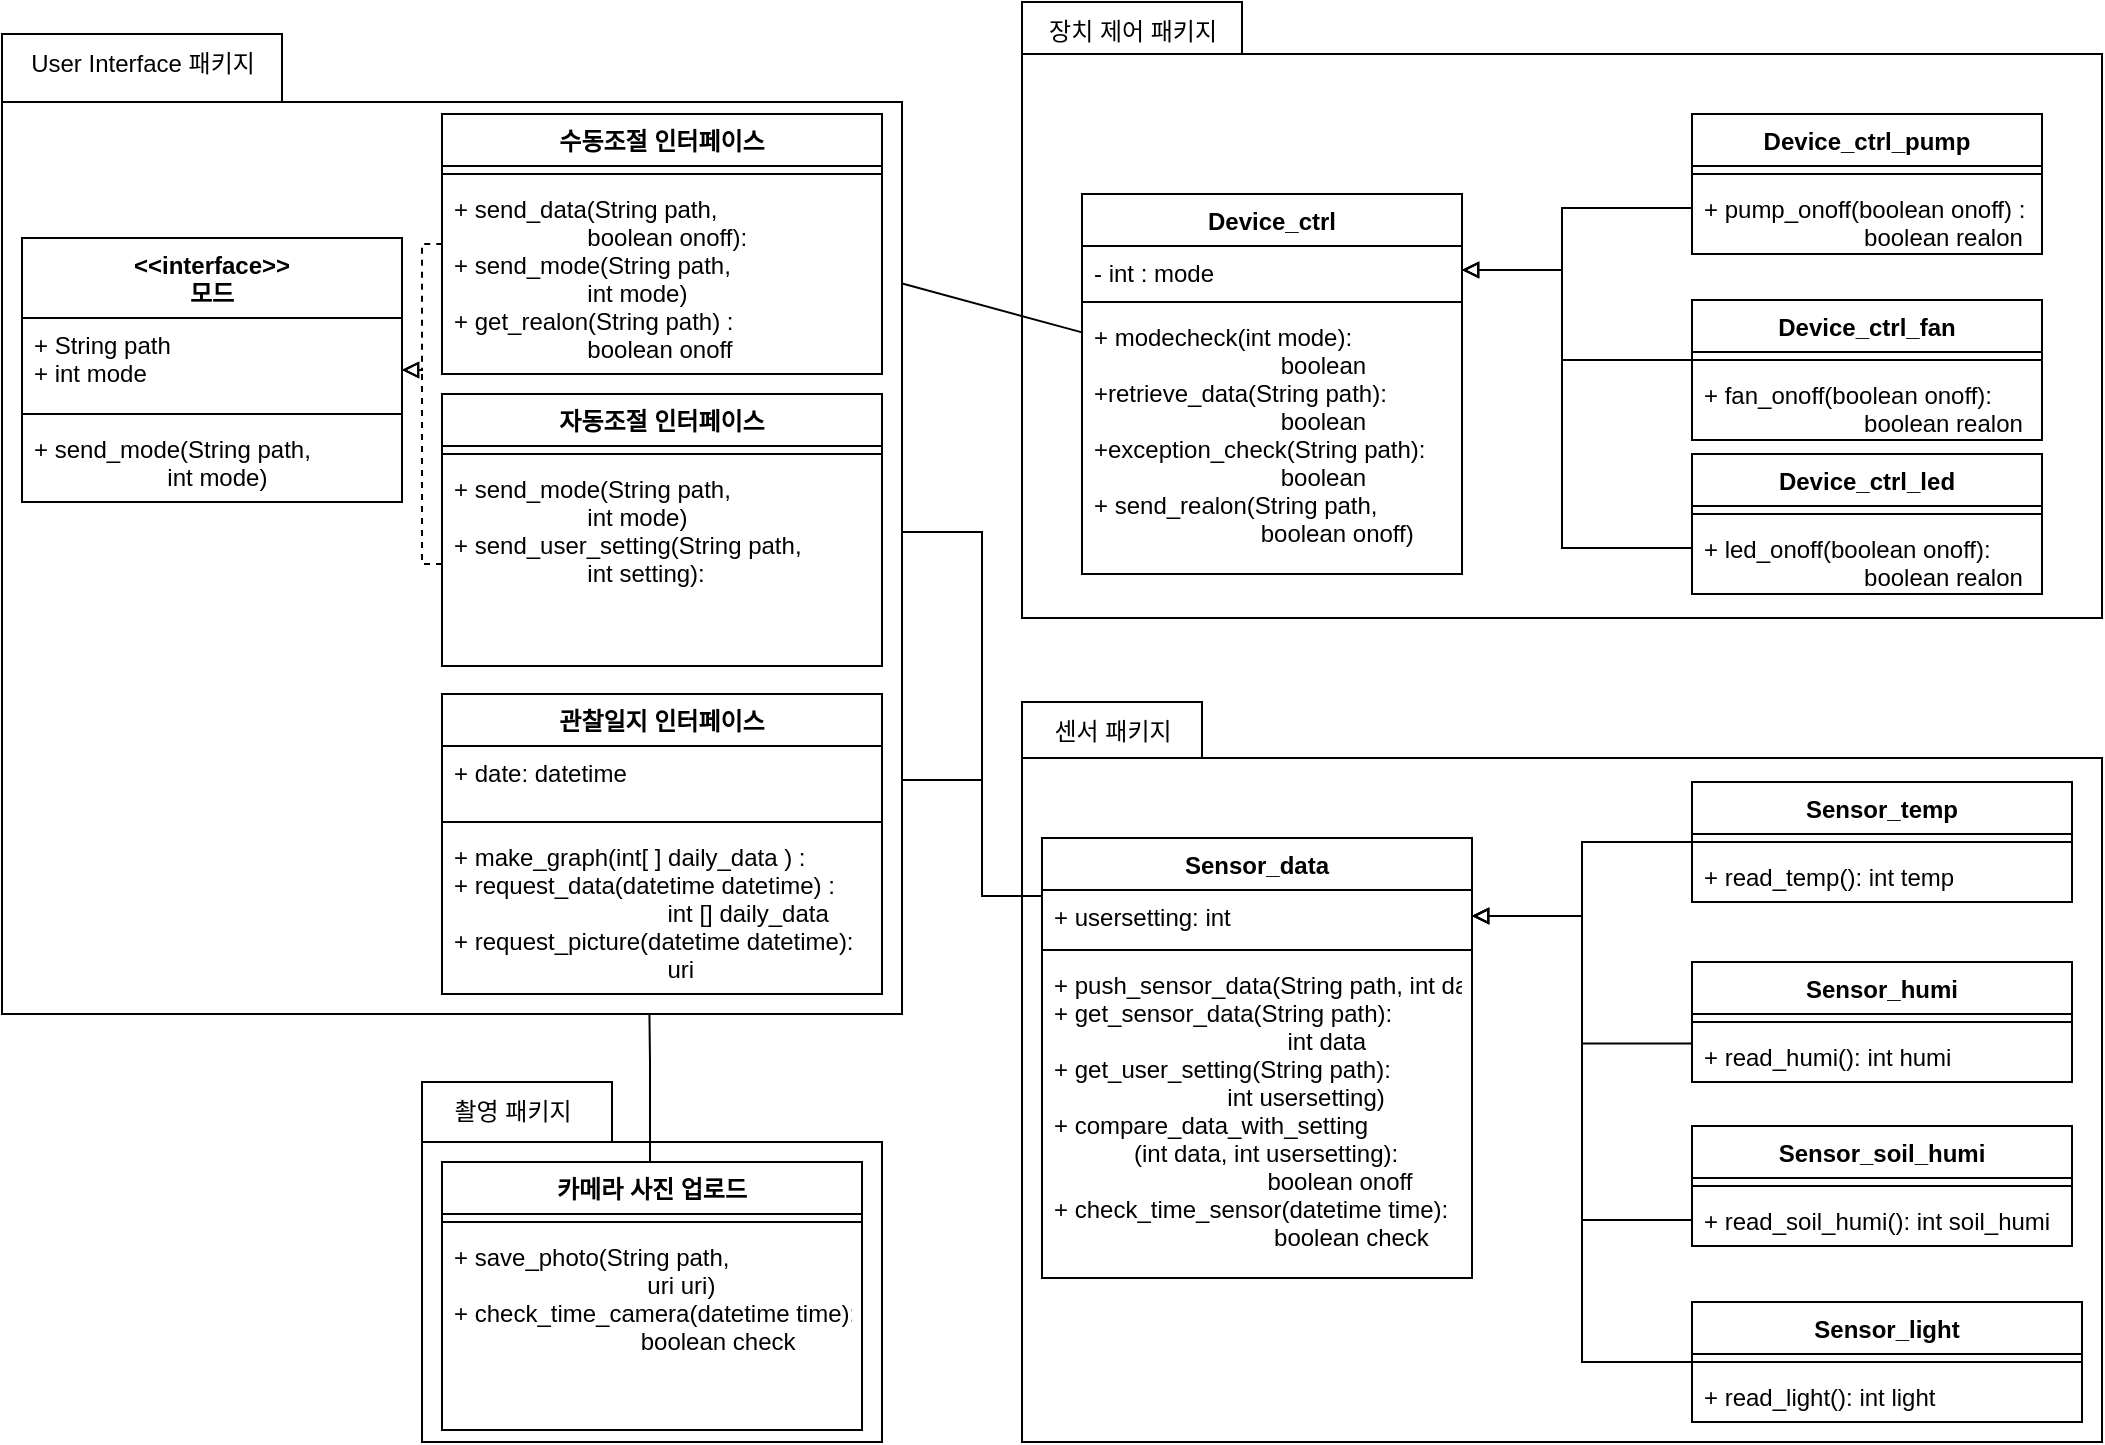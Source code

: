<mxfile version="20.5.3" type="github">
  <diagram id="fnLHk5_FQdHGoSxvLHbr" name="페이지-1">
    <mxGraphModel dx="5187" dy="933" grid="1" gridSize="10" guides="1" tooltips="1" connect="1" arrows="1" fold="1" page="1" pageScale="1" pageWidth="3300" pageHeight="4681" math="0" shadow="0">
      <root>
        <mxCell id="0" />
        <mxCell id="1" parent="0" />
        <mxCell id="D5vVqQVgLM8rnLh1jBMB-31" value="" style="shape=folder;fontStyle=1;spacingTop=10;tabWidth=110;tabHeight=26;tabPosition=left;html=1;" vertex="1" parent="1">
          <mxGeometry x="-1300" y="160" width="540" height="308" as="geometry" />
        </mxCell>
        <mxCell id="D5vVqQVgLM8rnLh1jBMB-32" value="Device_ctrl_pump" style="swimlane;fontStyle=1;align=center;verticalAlign=top;childLayout=stackLayout;horizontal=1;startSize=26;horizontalStack=0;resizeParent=1;resizeParentMax=0;resizeLast=0;collapsible=1;marginBottom=0;strokeColor=default;" vertex="1" parent="1">
          <mxGeometry x="-965" y="216" width="175" height="70" as="geometry" />
        </mxCell>
        <mxCell id="D5vVqQVgLM8rnLh1jBMB-33" value="" style="line;strokeWidth=1;fillColor=none;align=left;verticalAlign=middle;spacingTop=-1;spacingLeft=3;spacingRight=3;rotatable=0;labelPosition=right;points=[];portConstraint=eastwest;strokeColor=inherit;" vertex="1" parent="D5vVqQVgLM8rnLh1jBMB-32">
          <mxGeometry y="26" width="175" height="8" as="geometry" />
        </mxCell>
        <mxCell id="D5vVqQVgLM8rnLh1jBMB-34" value="+ pump_onoff(boolean onoff) :&#xa;                        boolean realon " style="text;strokeColor=none;fillColor=none;align=left;verticalAlign=top;spacingLeft=4;spacingRight=4;overflow=hidden;rotatable=0;points=[[0,0.5],[1,0.5]];portConstraint=eastwest;" vertex="1" parent="D5vVqQVgLM8rnLh1jBMB-32">
          <mxGeometry y="34" width="175" height="36" as="geometry" />
        </mxCell>
        <mxCell id="D5vVqQVgLM8rnLh1jBMB-35" style="edgeStyle=orthogonalEdgeStyle;rounded=0;orthogonalLoop=1;jettySize=auto;html=1;exitX=0;exitY=0.5;exitDx=0;exitDy=0;endArrow=block;endFill=0;entryX=1;entryY=0.5;entryDx=0;entryDy=0;" edge="1" parent="1" source="D5vVqQVgLM8rnLh1jBMB-36" target="D5vVqQVgLM8rnLh1jBMB-45">
          <mxGeometry relative="1" as="geometry">
            <mxPoint x="-1095.0" y="308.0" as="targetPoint" />
            <Array as="points">
              <mxPoint x="-965" y="339" />
              <mxPoint x="-1030" y="339" />
              <mxPoint x="-1030" y="294" />
            </Array>
          </mxGeometry>
        </mxCell>
        <mxCell id="D5vVqQVgLM8rnLh1jBMB-36" value="Device_ctrl_fan" style="swimlane;fontStyle=1;align=center;verticalAlign=top;childLayout=stackLayout;horizontal=1;startSize=26;horizontalStack=0;resizeParent=1;resizeParentMax=0;resizeLast=0;collapsible=1;marginBottom=0;strokeColor=default;" vertex="1" parent="1">
          <mxGeometry x="-965" y="309" width="175" height="70" as="geometry" />
        </mxCell>
        <mxCell id="D5vVqQVgLM8rnLh1jBMB-37" value="" style="line;strokeWidth=1;fillColor=none;align=left;verticalAlign=middle;spacingTop=-1;spacingLeft=3;spacingRight=3;rotatable=0;labelPosition=right;points=[];portConstraint=eastwest;strokeColor=inherit;" vertex="1" parent="D5vVqQVgLM8rnLh1jBMB-36">
          <mxGeometry y="26" width="175" height="8" as="geometry" />
        </mxCell>
        <mxCell id="D5vVqQVgLM8rnLh1jBMB-38" value="+ fan_onoff(boolean onoff):&#xa;                        boolean realon" style="text;strokeColor=none;fillColor=none;align=left;verticalAlign=top;spacingLeft=4;spacingRight=4;overflow=hidden;rotatable=0;points=[[0,0.5],[1,0.5]];portConstraint=eastwest;" vertex="1" parent="D5vVqQVgLM8rnLh1jBMB-36">
          <mxGeometry y="34" width="175" height="36" as="geometry" />
        </mxCell>
        <mxCell id="D5vVqQVgLM8rnLh1jBMB-39" value="Device_ctrl_led" style="swimlane;fontStyle=1;align=center;verticalAlign=top;childLayout=stackLayout;horizontal=1;startSize=26;horizontalStack=0;resizeParent=1;resizeParentMax=0;resizeLast=0;collapsible=1;marginBottom=0;strokeColor=default;" vertex="1" parent="1">
          <mxGeometry x="-965" y="386" width="175" height="70" as="geometry" />
        </mxCell>
        <mxCell id="D5vVqQVgLM8rnLh1jBMB-40" value="" style="line;strokeWidth=1;fillColor=none;align=left;verticalAlign=middle;spacingTop=-1;spacingLeft=3;spacingRight=3;rotatable=0;labelPosition=right;points=[];portConstraint=eastwest;strokeColor=inherit;" vertex="1" parent="D5vVqQVgLM8rnLh1jBMB-39">
          <mxGeometry y="26" width="175" height="8" as="geometry" />
        </mxCell>
        <mxCell id="D5vVqQVgLM8rnLh1jBMB-41" value="+ led_onoff(boolean onoff):&#xa;                        boolean realon" style="text;strokeColor=none;fillColor=none;align=left;verticalAlign=top;spacingLeft=4;spacingRight=4;overflow=hidden;rotatable=0;points=[[0,0.5],[1,0.5]];portConstraint=eastwest;" vertex="1" parent="D5vVqQVgLM8rnLh1jBMB-39">
          <mxGeometry y="34" width="175" height="36" as="geometry" />
        </mxCell>
        <mxCell id="D5vVqQVgLM8rnLh1jBMB-42" style="edgeStyle=orthogonalEdgeStyle;rounded=0;orthogonalLoop=1;jettySize=auto;html=1;exitX=0;exitY=0.5;exitDx=0;exitDy=0;entryX=1;entryY=0.5;entryDx=0;entryDy=0;endArrow=block;endFill=0;" edge="1" parent="1" source="D5vVqQVgLM8rnLh1jBMB-41" target="D5vVqQVgLM8rnLh1jBMB-45">
          <mxGeometry relative="1" as="geometry">
            <mxPoint x="-1095.0" y="308.0" as="targetPoint" />
            <Array as="points">
              <mxPoint x="-965" y="433" />
              <mxPoint x="-1030" y="433" />
              <mxPoint x="-1030" y="294" />
            </Array>
          </mxGeometry>
        </mxCell>
        <mxCell id="D5vVqQVgLM8rnLh1jBMB-43" style="edgeStyle=orthogonalEdgeStyle;rounded=0;orthogonalLoop=1;jettySize=auto;html=1;exitX=0;exitY=0.5;exitDx=0;exitDy=0;endArrow=block;endFill=0;entryX=1;entryY=0.5;entryDx=0;entryDy=0;" edge="1" parent="1" source="D5vVqQVgLM8rnLh1jBMB-34" target="D5vVqQVgLM8rnLh1jBMB-45">
          <mxGeometry relative="1" as="geometry">
            <mxPoint x="-1095.0" y="308.0" as="targetPoint" />
            <Array as="points">
              <mxPoint x="-965" y="263" />
              <mxPoint x="-1030" y="263" />
              <mxPoint x="-1030" y="294" />
            </Array>
          </mxGeometry>
        </mxCell>
        <mxCell id="D5vVqQVgLM8rnLh1jBMB-44" value="Device_ctrl" style="swimlane;fontStyle=1;align=center;verticalAlign=top;childLayout=stackLayout;horizontal=1;startSize=26;horizontalStack=0;resizeParent=1;resizeParentMax=0;resizeLast=0;collapsible=1;marginBottom=0;" vertex="1" parent="1">
          <mxGeometry x="-1270" y="256" width="190" height="190" as="geometry" />
        </mxCell>
        <mxCell id="D5vVqQVgLM8rnLh1jBMB-45" value="- int : mode&#xa;" style="text;strokeColor=none;fillColor=none;align=left;verticalAlign=top;spacingLeft=4;spacingRight=4;overflow=hidden;rotatable=0;points=[[0,0.5],[1,0.5]];portConstraint=eastwest;" vertex="1" parent="D5vVqQVgLM8rnLh1jBMB-44">
          <mxGeometry y="26" width="190" height="24" as="geometry" />
        </mxCell>
        <mxCell id="D5vVqQVgLM8rnLh1jBMB-46" value="" style="line;strokeWidth=1;fillColor=none;align=left;verticalAlign=middle;spacingTop=-1;spacingLeft=3;spacingRight=3;rotatable=0;labelPosition=right;points=[];portConstraint=eastwest;strokeColor=inherit;" vertex="1" parent="D5vVqQVgLM8rnLh1jBMB-44">
          <mxGeometry y="50" width="190" height="8" as="geometry" />
        </mxCell>
        <mxCell id="D5vVqQVgLM8rnLh1jBMB-47" value="+ modecheck(int mode): &#xa;                            boolean&#xa;+retrieve_data(String path):&#xa;                            boolean&#xa;+exception_check(String path):&#xa;                            boolean&#xa;+ send_realon(String path,&#xa;                         boolean onoff)" style="text;strokeColor=none;fillColor=none;align=left;verticalAlign=top;spacingLeft=4;spacingRight=4;overflow=hidden;rotatable=0;points=[[0,0.5],[1,0.5]];portConstraint=eastwest;" vertex="1" parent="D5vVqQVgLM8rnLh1jBMB-44">
          <mxGeometry y="58" width="190" height="132" as="geometry" />
        </mxCell>
        <mxCell id="D5vVqQVgLM8rnLh1jBMB-48" value="장치 제어 패키지" style="text;html=1;align=center;verticalAlign=middle;resizable=0;points=[];autosize=1;strokeColor=none;fillColor=none;" vertex="1" parent="1">
          <mxGeometry x="-1300" y="160" width="110" height="30" as="geometry" />
        </mxCell>
        <mxCell id="D5vVqQVgLM8rnLh1jBMB-49" value="" style="group" vertex="1" connectable="0" parent="1">
          <mxGeometry x="-1300" y="510" width="540" height="370" as="geometry" />
        </mxCell>
        <mxCell id="D5vVqQVgLM8rnLh1jBMB-50" value="" style="shape=folder;fontStyle=1;spacingTop=10;tabWidth=90;tabHeight=28;tabPosition=left;html=1;" vertex="1" parent="D5vVqQVgLM8rnLh1jBMB-49">
          <mxGeometry width="540" height="370" as="geometry" />
        </mxCell>
        <mxCell id="D5vVqQVgLM8rnLh1jBMB-51" value="Sensor_temp" style="swimlane;fontStyle=1;align=center;verticalAlign=top;childLayout=stackLayout;horizontal=1;startSize=26;horizontalStack=0;resizeParent=1;resizeParentMax=0;resizeLast=0;collapsible=1;marginBottom=0;" vertex="1" parent="D5vVqQVgLM8rnLh1jBMB-49">
          <mxGeometry x="335" y="40" width="190" height="60" as="geometry" />
        </mxCell>
        <mxCell id="D5vVqQVgLM8rnLh1jBMB-52" value="" style="line;strokeWidth=1;fillColor=none;align=left;verticalAlign=middle;spacingTop=-1;spacingLeft=3;spacingRight=3;rotatable=0;labelPosition=right;points=[];portConstraint=eastwest;strokeColor=inherit;" vertex="1" parent="D5vVqQVgLM8rnLh1jBMB-51">
          <mxGeometry y="26" width="190" height="8" as="geometry" />
        </mxCell>
        <mxCell id="D5vVqQVgLM8rnLh1jBMB-53" value="+ read_temp(): int temp" style="text;strokeColor=none;fillColor=none;align=left;verticalAlign=top;spacingLeft=4;spacingRight=4;overflow=hidden;rotatable=0;points=[[0,0.5],[1,0.5]];portConstraint=eastwest;" vertex="1" parent="D5vVqQVgLM8rnLh1jBMB-51">
          <mxGeometry y="34" width="190" height="26" as="geometry" />
        </mxCell>
        <mxCell id="D5vVqQVgLM8rnLh1jBMB-54" value="Sensor_humi" style="swimlane;fontStyle=1;align=center;verticalAlign=top;childLayout=stackLayout;horizontal=1;startSize=26;horizontalStack=0;resizeParent=1;resizeParentMax=0;resizeLast=0;collapsible=1;marginBottom=0;" vertex="1" parent="D5vVqQVgLM8rnLh1jBMB-49">
          <mxGeometry x="335" y="130" width="190" height="60" as="geometry" />
        </mxCell>
        <mxCell id="D5vVqQVgLM8rnLh1jBMB-55" value="" style="line;strokeWidth=1;fillColor=none;align=left;verticalAlign=middle;spacingTop=-1;spacingLeft=3;spacingRight=3;rotatable=0;labelPosition=right;points=[];portConstraint=eastwest;strokeColor=inherit;" vertex="1" parent="D5vVqQVgLM8rnLh1jBMB-54">
          <mxGeometry y="26" width="190" height="8" as="geometry" />
        </mxCell>
        <mxCell id="D5vVqQVgLM8rnLh1jBMB-56" value="+ read_humi(): int humi" style="text;strokeColor=none;fillColor=none;align=left;verticalAlign=top;spacingLeft=4;spacingRight=4;overflow=hidden;rotatable=0;points=[[0,0.5],[1,0.5]];portConstraint=eastwest;" vertex="1" parent="D5vVqQVgLM8rnLh1jBMB-54">
          <mxGeometry y="34" width="190" height="26" as="geometry" />
        </mxCell>
        <mxCell id="D5vVqQVgLM8rnLh1jBMB-57" value="Sensor_soil_humi" style="swimlane;fontStyle=1;align=center;verticalAlign=top;childLayout=stackLayout;horizontal=1;startSize=26;horizontalStack=0;resizeParent=1;resizeParentMax=0;resizeLast=0;collapsible=1;marginBottom=0;" vertex="1" parent="D5vVqQVgLM8rnLh1jBMB-49">
          <mxGeometry x="335" y="212" width="190" height="60" as="geometry" />
        </mxCell>
        <mxCell id="D5vVqQVgLM8rnLh1jBMB-58" value="" style="line;strokeWidth=1;fillColor=none;align=left;verticalAlign=middle;spacingTop=-1;spacingLeft=3;spacingRight=3;rotatable=0;labelPosition=right;points=[];portConstraint=eastwest;strokeColor=inherit;" vertex="1" parent="D5vVqQVgLM8rnLh1jBMB-57">
          <mxGeometry y="26" width="190" height="8" as="geometry" />
        </mxCell>
        <mxCell id="D5vVqQVgLM8rnLh1jBMB-59" value="+ read_soil_humi(): int soil_humi" style="text;strokeColor=none;fillColor=none;align=left;verticalAlign=top;spacingLeft=4;spacingRight=4;overflow=hidden;rotatable=0;points=[[0,0.5],[1,0.5]];portConstraint=eastwest;" vertex="1" parent="D5vVqQVgLM8rnLh1jBMB-57">
          <mxGeometry y="34" width="190" height="26" as="geometry" />
        </mxCell>
        <mxCell id="D5vVqQVgLM8rnLh1jBMB-60" value="Sensor_light" style="swimlane;fontStyle=1;align=center;verticalAlign=top;childLayout=stackLayout;horizontal=1;startSize=26;horizontalStack=0;resizeParent=1;resizeParentMax=0;resizeLast=0;collapsible=1;marginBottom=0;" vertex="1" parent="D5vVqQVgLM8rnLh1jBMB-49">
          <mxGeometry x="335" y="300" width="195" height="60" as="geometry" />
        </mxCell>
        <mxCell id="D5vVqQVgLM8rnLh1jBMB-61" value="" style="line;strokeWidth=1;fillColor=none;align=left;verticalAlign=middle;spacingTop=-1;spacingLeft=3;spacingRight=3;rotatable=0;labelPosition=right;points=[];portConstraint=eastwest;strokeColor=inherit;" vertex="1" parent="D5vVqQVgLM8rnLh1jBMB-60">
          <mxGeometry y="26" width="195" height="8" as="geometry" />
        </mxCell>
        <mxCell id="D5vVqQVgLM8rnLh1jBMB-62" value="+ read_light(): int light" style="text;strokeColor=none;fillColor=none;align=left;verticalAlign=top;spacingLeft=4;spacingRight=4;overflow=hidden;rotatable=0;points=[[0,0.5],[1,0.5]];portConstraint=eastwest;" vertex="1" parent="D5vVqQVgLM8rnLh1jBMB-60">
          <mxGeometry y="34" width="195" height="26" as="geometry" />
        </mxCell>
        <mxCell id="D5vVqQVgLM8rnLh1jBMB-63" value="Sensor_data" style="swimlane;fontStyle=1;align=center;verticalAlign=top;childLayout=stackLayout;horizontal=1;startSize=26;horizontalStack=0;resizeParent=1;resizeParentMax=0;resizeLast=0;collapsible=1;marginBottom=0;" vertex="1" parent="D5vVqQVgLM8rnLh1jBMB-49">
          <mxGeometry x="10" y="68" width="215" height="220" as="geometry" />
        </mxCell>
        <mxCell id="D5vVqQVgLM8rnLh1jBMB-64" value="+ usersetting: int" style="text;strokeColor=none;fillColor=none;align=left;verticalAlign=top;spacingLeft=4;spacingRight=4;overflow=hidden;rotatable=0;points=[[0,0.5],[1,0.5]];portConstraint=eastwest;" vertex="1" parent="D5vVqQVgLM8rnLh1jBMB-63">
          <mxGeometry y="26" width="215" height="26" as="geometry" />
        </mxCell>
        <mxCell id="D5vVqQVgLM8rnLh1jBMB-65" value="" style="line;strokeWidth=1;fillColor=none;align=left;verticalAlign=middle;spacingTop=-1;spacingLeft=3;spacingRight=3;rotatable=0;labelPosition=right;points=[];portConstraint=eastwest;strokeColor=inherit;" vertex="1" parent="D5vVqQVgLM8rnLh1jBMB-63">
          <mxGeometry y="52" width="215" height="8" as="geometry" />
        </mxCell>
        <mxCell id="D5vVqQVgLM8rnLh1jBMB-66" value="+ push_sensor_data(String path, int data):&#xa;+ get_sensor_data(String path):&#xa;                                   int data&#xa;+ get_user_setting(String path):&#xa;                          int usersetting)&#xa;+ compare_data_with_setting&#xa;            (int data, int usersetting):&#xa;                                boolean onoff&#xa;+ check_time_sensor(datetime time):&#xa;                                 boolean check" style="text;strokeColor=none;fillColor=none;align=left;verticalAlign=top;spacingLeft=4;spacingRight=4;overflow=hidden;rotatable=0;points=[[0,0.5],[1,0.5]];portConstraint=eastwest;" vertex="1" parent="D5vVqQVgLM8rnLh1jBMB-63">
          <mxGeometry y="60" width="215" height="160" as="geometry" />
        </mxCell>
        <mxCell id="D5vVqQVgLM8rnLh1jBMB-67" style="edgeStyle=orthogonalEdgeStyle;rounded=0;orthogonalLoop=1;jettySize=auto;html=1;exitX=-0.002;exitY=0.259;exitDx=0;exitDy=0;endArrow=block;endFill=0;exitPerimeter=0;entryX=1;entryY=0.5;entryDx=0;entryDy=0;" edge="1" parent="D5vVqQVgLM8rnLh1jBMB-49" source="D5vVqQVgLM8rnLh1jBMB-56" target="D5vVqQVgLM8rnLh1jBMB-64">
          <mxGeometry relative="1" as="geometry">
            <mxPoint x="335" y="78" as="sourcePoint" />
            <mxPoint x="205" y="93.0" as="targetPoint" />
            <Array as="points">
              <mxPoint x="280" y="171" />
              <mxPoint x="280" y="107" />
            </Array>
          </mxGeometry>
        </mxCell>
        <mxCell id="D5vVqQVgLM8rnLh1jBMB-68" style="edgeStyle=orthogonalEdgeStyle;rounded=0;orthogonalLoop=1;jettySize=auto;html=1;endArrow=block;endFill=0;entryX=1;entryY=0.5;entryDx=0;entryDy=0;" edge="1" parent="D5vVqQVgLM8rnLh1jBMB-49" source="D5vVqQVgLM8rnLh1jBMB-59" target="D5vVqQVgLM8rnLh1jBMB-64">
          <mxGeometry relative="1" as="geometry">
            <mxPoint x="335" y="158" as="sourcePoint" />
            <mxPoint x="205" y="93.0" as="targetPoint" />
            <Array as="points" />
          </mxGeometry>
        </mxCell>
        <mxCell id="D5vVqQVgLM8rnLh1jBMB-69" style="edgeStyle=orthogonalEdgeStyle;rounded=0;orthogonalLoop=1;jettySize=auto;html=1;endArrow=block;endFill=0;exitX=0;exitY=0.5;exitDx=0;exitDy=0;entryX=1;entryY=0.5;entryDx=0;entryDy=0;" edge="1" parent="D5vVqQVgLM8rnLh1jBMB-49" source="D5vVqQVgLM8rnLh1jBMB-60" target="D5vVqQVgLM8rnLh1jBMB-64">
          <mxGeometry relative="1" as="geometry">
            <mxPoint x="335" y="226" as="sourcePoint" />
            <mxPoint x="205" y="93.0" as="targetPoint" />
            <Array as="points">
              <mxPoint x="280" y="330" />
              <mxPoint x="280" y="107" />
            </Array>
          </mxGeometry>
        </mxCell>
        <mxCell id="D5vVqQVgLM8rnLh1jBMB-70" style="edgeStyle=orthogonalEdgeStyle;rounded=0;orthogonalLoop=1;jettySize=auto;html=1;exitX=0;exitY=0.5;exitDx=0;exitDy=0;endArrow=block;endFill=0;entryX=1;entryY=0.5;entryDx=0;entryDy=0;" edge="1" parent="D5vVqQVgLM8rnLh1jBMB-49" source="D5vVqQVgLM8rnLh1jBMB-51" target="D5vVqQVgLM8rnLh1jBMB-64">
          <mxGeometry relative="1" as="geometry">
            <mxPoint x="335" y="-41" as="sourcePoint" />
            <mxPoint x="205" y="44.0" as="targetPoint" />
            <Array as="points">
              <mxPoint x="280" y="70" />
              <mxPoint x="280" y="107" />
            </Array>
          </mxGeometry>
        </mxCell>
        <mxCell id="D5vVqQVgLM8rnLh1jBMB-71" value="센서 패키지" style="text;html=1;align=center;verticalAlign=middle;resizable=0;points=[];autosize=1;strokeColor=none;fillColor=none;" vertex="1" parent="D5vVqQVgLM8rnLh1jBMB-49">
          <mxGeometry width="90" height="30" as="geometry" />
        </mxCell>
        <mxCell id="D5vVqQVgLM8rnLh1jBMB-72" value="" style="group" vertex="1" connectable="0" parent="1">
          <mxGeometry x="-1600" y="700" width="230" height="180" as="geometry" />
        </mxCell>
        <mxCell id="D5vVqQVgLM8rnLh1jBMB-73" value="" style="shape=folder;fontStyle=1;spacingTop=10;tabWidth=95;tabHeight=30;tabPosition=left;html=1;" vertex="1" parent="D5vVqQVgLM8rnLh1jBMB-72">
          <mxGeometry width="230" height="180" as="geometry" />
        </mxCell>
        <mxCell id="D5vVqQVgLM8rnLh1jBMB-74" value="카메라 사진 업로드" style="swimlane;fontStyle=1;align=center;verticalAlign=top;childLayout=stackLayout;horizontal=1;startSize=26;horizontalStack=0;resizeParent=1;resizeParentMax=0;resizeLast=0;collapsible=1;marginBottom=0;" vertex="1" parent="D5vVqQVgLM8rnLh1jBMB-72">
          <mxGeometry x="10" y="40" width="210" height="134" as="geometry" />
        </mxCell>
        <mxCell id="D5vVqQVgLM8rnLh1jBMB-75" value="" style="line;strokeWidth=1;fillColor=none;align=left;verticalAlign=middle;spacingTop=-1;spacingLeft=3;spacingRight=3;rotatable=0;labelPosition=right;points=[];portConstraint=eastwest;strokeColor=inherit;" vertex="1" parent="D5vVqQVgLM8rnLh1jBMB-74">
          <mxGeometry y="26" width="210" height="8" as="geometry" />
        </mxCell>
        <mxCell id="D5vVqQVgLM8rnLh1jBMB-76" value="+ save_photo(String path,&#xa;                             uri uri)&#xa;+ check_time_camera(datetime time):&#xa;                            boolean check&#xa;" style="text;strokeColor=none;fillColor=none;align=left;verticalAlign=top;spacingLeft=4;spacingRight=4;overflow=hidden;rotatable=0;points=[[0,0.5],[1,0.5]];portConstraint=eastwest;" vertex="1" parent="D5vVqQVgLM8rnLh1jBMB-74">
          <mxGeometry y="34" width="210" height="100" as="geometry" />
        </mxCell>
        <mxCell id="D5vVqQVgLM8rnLh1jBMB-77" value="촬영 패키지" style="text;html=1;align=center;verticalAlign=middle;resizable=0;points=[];autosize=1;strokeColor=none;fillColor=none;" vertex="1" parent="D5vVqQVgLM8rnLh1jBMB-72">
          <mxGeometry width="90" height="30" as="geometry" />
        </mxCell>
        <mxCell id="D5vVqQVgLM8rnLh1jBMB-78" style="edgeStyle=orthogonalEdgeStyle;rounded=0;orthogonalLoop=1;jettySize=auto;html=1;endArrow=none;endFill=0;exitX=0;exitY=0.5;exitDx=0;exitDy=0;" edge="1" parent="1" source="D5vVqQVgLM8rnLh1jBMB-64" target="D5vVqQVgLM8rnLh1jBMB-90">
          <mxGeometry relative="1" as="geometry">
            <Array as="points">
              <mxPoint x="-1320" y="607" />
              <mxPoint x="-1320" y="425" />
            </Array>
          </mxGeometry>
        </mxCell>
        <mxCell id="D5vVqQVgLM8rnLh1jBMB-79" value="" style="endArrow=none;endFill=0;endSize=12;html=1;rounded=0;exitX=1;exitY=0.5;exitDx=0;exitDy=0;" edge="1" parent="1" source="D5vVqQVgLM8rnLh1jBMB-89" target="D5vVqQVgLM8rnLh1jBMB-44">
          <mxGeometry width="160" relative="1" as="geometry">
            <mxPoint x="-1310" y="413" as="sourcePoint" />
            <mxPoint x="-1185" y="292" as="targetPoint" />
          </mxGeometry>
        </mxCell>
        <mxCell id="D5vVqQVgLM8rnLh1jBMB-80" style="edgeStyle=orthogonalEdgeStyle;rounded=0;orthogonalLoop=1;jettySize=auto;html=1;exitX=0;exitY=0.5;exitDx=0;exitDy=0;endArrow=classic;endFill=1;entryX=1;entryY=0.5;entryDx=0;entryDy=0;" edge="1" parent="1" source="D5vVqQVgLM8rnLh1jBMB-64" target="D5vVqQVgLM8rnLh1jBMB-84">
          <mxGeometry relative="1" as="geometry">
            <mxPoint x="-1105" y="669" as="targetPoint" />
            <mxPoint x="-1105" y="603.0" as="sourcePoint" />
            <Array as="points">
              <mxPoint x="-1320" y="607" />
              <mxPoint x="-1320" y="549" />
            </Array>
          </mxGeometry>
        </mxCell>
        <mxCell id="D5vVqQVgLM8rnLh1jBMB-81" style="edgeStyle=orthogonalEdgeStyle;rounded=0;orthogonalLoop=1;jettySize=auto;html=1;entryX=0.471;entryY=1.019;entryDx=0;entryDy=0;endArrow=none;endFill=0;exitX=0.5;exitY=0;exitDx=0;exitDy=0;entryPerimeter=0;" edge="1" parent="1" source="D5vVqQVgLM8rnLh1jBMB-74" target="D5vVqQVgLM8rnLh1jBMB-86">
          <mxGeometry relative="1" as="geometry">
            <Array as="points">
              <mxPoint x="-1486" y="740" />
              <mxPoint x="-1486" y="690" />
              <mxPoint x="-1486" y="690" />
            </Array>
          </mxGeometry>
        </mxCell>
        <mxCell id="D5vVqQVgLM8rnLh1jBMB-82" value="" style="shape=folder;fontStyle=1;spacingTop=10;tabWidth=140;tabHeight=34;tabPosition=left;html=1;" vertex="1" parent="1">
          <mxGeometry x="-1810" y="176" width="450" height="490" as="geometry" />
        </mxCell>
        <mxCell id="D5vVqQVgLM8rnLh1jBMB-83" value="관찰일지 인터페이스" style="swimlane;fontStyle=1;align=center;verticalAlign=top;childLayout=stackLayout;horizontal=1;startSize=26;horizontalStack=0;resizeParent=1;resizeParentMax=0;resizeLast=0;collapsible=1;marginBottom=0;" vertex="1" parent="1">
          <mxGeometry x="-1590" y="506" width="220" height="150" as="geometry" />
        </mxCell>
        <mxCell id="D5vVqQVgLM8rnLh1jBMB-84" value="+ date: datetime&#xa;" style="text;strokeColor=none;fillColor=none;align=left;verticalAlign=top;spacingLeft=4;spacingRight=4;overflow=hidden;rotatable=0;points=[[0,0.5],[1,0.5]];portConstraint=eastwest;" vertex="1" parent="D5vVqQVgLM8rnLh1jBMB-83">
          <mxGeometry y="26" width="220" height="34" as="geometry" />
        </mxCell>
        <mxCell id="D5vVqQVgLM8rnLh1jBMB-85" value="" style="line;strokeWidth=1;fillColor=none;align=left;verticalAlign=middle;spacingTop=-1;spacingLeft=3;spacingRight=3;rotatable=0;labelPosition=right;points=[];portConstraint=eastwest;strokeColor=inherit;" vertex="1" parent="D5vVqQVgLM8rnLh1jBMB-83">
          <mxGeometry y="60" width="220" height="8" as="geometry" />
        </mxCell>
        <mxCell id="D5vVqQVgLM8rnLh1jBMB-86" value="+ make_graph(int[ ] daily_data ) :&#xa;+ request_data(datetime datetime) : &#xa;                                int [] daily_data&#xa;+ request_picture(datetime datetime):&#xa;                                uri" style="text;strokeColor=none;fillColor=none;align=left;verticalAlign=top;spacingLeft=4;spacingRight=4;overflow=hidden;rotatable=0;points=[[0,0.5],[1,0.5]];portConstraint=eastwest;" vertex="1" parent="D5vVqQVgLM8rnLh1jBMB-83">
          <mxGeometry y="68" width="220" height="82" as="geometry" />
        </mxCell>
        <mxCell id="D5vVqQVgLM8rnLh1jBMB-87" value="수동조절 인터페이스" style="swimlane;fontStyle=1;align=center;verticalAlign=top;childLayout=stackLayout;horizontal=1;startSize=26;horizontalStack=0;resizeParent=1;resizeParentMax=0;resizeLast=0;collapsible=1;marginBottom=0;" vertex="1" parent="1">
          <mxGeometry x="-1590" y="216" width="220" height="130" as="geometry" />
        </mxCell>
        <mxCell id="D5vVqQVgLM8rnLh1jBMB-88" value="" style="line;strokeWidth=1;fillColor=none;align=left;verticalAlign=middle;spacingTop=-1;spacingLeft=3;spacingRight=3;rotatable=0;labelPosition=right;points=[];portConstraint=eastwest;strokeColor=inherit;" vertex="1" parent="D5vVqQVgLM8rnLh1jBMB-87">
          <mxGeometry y="26" width="220" height="8" as="geometry" />
        </mxCell>
        <mxCell id="D5vVqQVgLM8rnLh1jBMB-89" value="+ send_data(String path, &#xa;                    boolean onoff):&#xa;+ send_mode(String path,&#xa;                    int mode)&#xa;+ get_realon(String path) :&#xa;                    boolean onoff" style="text;strokeColor=none;fillColor=none;align=left;verticalAlign=top;spacingLeft=4;spacingRight=4;overflow=hidden;rotatable=0;points=[[0,0.5],[1,0.5]];portConstraint=eastwest;" vertex="1" parent="D5vVqQVgLM8rnLh1jBMB-87">
          <mxGeometry y="34" width="220" height="96" as="geometry" />
        </mxCell>
        <mxCell id="D5vVqQVgLM8rnLh1jBMB-90" value="자동조절 인터페이스" style="swimlane;fontStyle=1;align=center;verticalAlign=top;childLayout=stackLayout;horizontal=1;startSize=26;horizontalStack=0;resizeParent=1;resizeParentMax=0;resizeLast=0;collapsible=1;marginBottom=0;" vertex="1" parent="1">
          <mxGeometry x="-1590" y="356" width="220" height="136" as="geometry" />
        </mxCell>
        <mxCell id="D5vVqQVgLM8rnLh1jBMB-91" value="" style="line;strokeWidth=1;fillColor=none;align=left;verticalAlign=middle;spacingTop=-1;spacingLeft=3;spacingRight=3;rotatable=0;labelPosition=right;points=[];portConstraint=eastwest;strokeColor=inherit;" vertex="1" parent="D5vVqQVgLM8rnLh1jBMB-90">
          <mxGeometry y="26" width="220" height="8" as="geometry" />
        </mxCell>
        <mxCell id="D5vVqQVgLM8rnLh1jBMB-92" value="+ send_mode(String path,&#xa;                    int mode)&#xa;+ send_user_setting(String path,&#xa;                    int setting):" style="text;strokeColor=none;fillColor=none;align=left;verticalAlign=top;spacingLeft=4;spacingRight=4;overflow=hidden;rotatable=0;points=[[0,0.5],[1,0.5]];portConstraint=eastwest;" vertex="1" parent="D5vVqQVgLM8rnLh1jBMB-90">
          <mxGeometry y="34" width="220" height="102" as="geometry" />
        </mxCell>
        <mxCell id="D5vVqQVgLM8rnLh1jBMB-93" value="User Interface 패키지" style="text;html=1;align=center;verticalAlign=middle;resizable=0;points=[];autosize=1;strokeColor=none;fillColor=none;" vertex="1" parent="1">
          <mxGeometry x="-1810" y="176" width="140" height="30" as="geometry" />
        </mxCell>
        <mxCell id="D5vVqQVgLM8rnLh1jBMB-94" style="edgeStyle=orthogonalEdgeStyle;rounded=0;orthogonalLoop=1;jettySize=auto;html=1;endArrow=none;endFill=0;startArrow=block;startFill=0;dashed=1;" edge="1" parent="1" source="D5vVqQVgLM8rnLh1jBMB-95" target="D5vVqQVgLM8rnLh1jBMB-87">
          <mxGeometry relative="1" as="geometry">
            <Array as="points">
              <mxPoint x="-1600" y="344" />
              <mxPoint x="-1600" y="281" />
            </Array>
          </mxGeometry>
        </mxCell>
        <mxCell id="D5vVqQVgLM8rnLh1jBMB-95" value="&lt;&lt;interface&gt;&gt; &#xa;모드" style="swimlane;fontStyle=1;align=center;verticalAlign=top;childLayout=stackLayout;horizontal=1;startSize=40;horizontalStack=0;resizeParent=1;resizeParentMax=0;resizeLast=0;collapsible=1;marginBottom=0;" vertex="1" parent="1">
          <mxGeometry x="-1800" y="278" width="190" height="132" as="geometry" />
        </mxCell>
        <mxCell id="D5vVqQVgLM8rnLh1jBMB-96" value="+ String path&#xa;+ int mode" style="text;strokeColor=none;fillColor=none;align=left;verticalAlign=top;spacingLeft=4;spacingRight=4;overflow=hidden;rotatable=0;points=[[0,0.5],[1,0.5]];portConstraint=eastwest;" vertex="1" parent="D5vVqQVgLM8rnLh1jBMB-95">
          <mxGeometry y="40" width="190" height="44" as="geometry" />
        </mxCell>
        <mxCell id="D5vVqQVgLM8rnLh1jBMB-97" value="" style="line;strokeWidth=1;fillColor=none;align=left;verticalAlign=middle;spacingTop=-1;spacingLeft=3;spacingRight=3;rotatable=0;labelPosition=right;points=[];portConstraint=eastwest;strokeColor=inherit;" vertex="1" parent="D5vVqQVgLM8rnLh1jBMB-95">
          <mxGeometry y="84" width="190" height="8" as="geometry" />
        </mxCell>
        <mxCell id="D5vVqQVgLM8rnLh1jBMB-98" value="+ send_mode(String path,&#xa;                    int mode)" style="text;strokeColor=none;fillColor=none;align=left;verticalAlign=top;spacingLeft=4;spacingRight=4;overflow=hidden;rotatable=0;points=[[0,0.5],[1,0.5]];portConstraint=eastwest;" vertex="1" parent="D5vVqQVgLM8rnLh1jBMB-95">
          <mxGeometry y="92" width="190" height="40" as="geometry" />
        </mxCell>
        <mxCell id="D5vVqQVgLM8rnLh1jBMB-99" style="edgeStyle=orthogonalEdgeStyle;rounded=0;orthogonalLoop=1;jettySize=auto;html=1;startArrow=none;startFill=0;endArrow=block;endFill=0;dashed=1;" edge="1" parent="1" source="D5vVqQVgLM8rnLh1jBMB-92" target="D5vVqQVgLM8rnLh1jBMB-95">
          <mxGeometry relative="1" as="geometry">
            <Array as="points">
              <mxPoint x="-1600" y="441" />
              <mxPoint x="-1600" y="344" />
            </Array>
          </mxGeometry>
        </mxCell>
      </root>
    </mxGraphModel>
  </diagram>
</mxfile>
